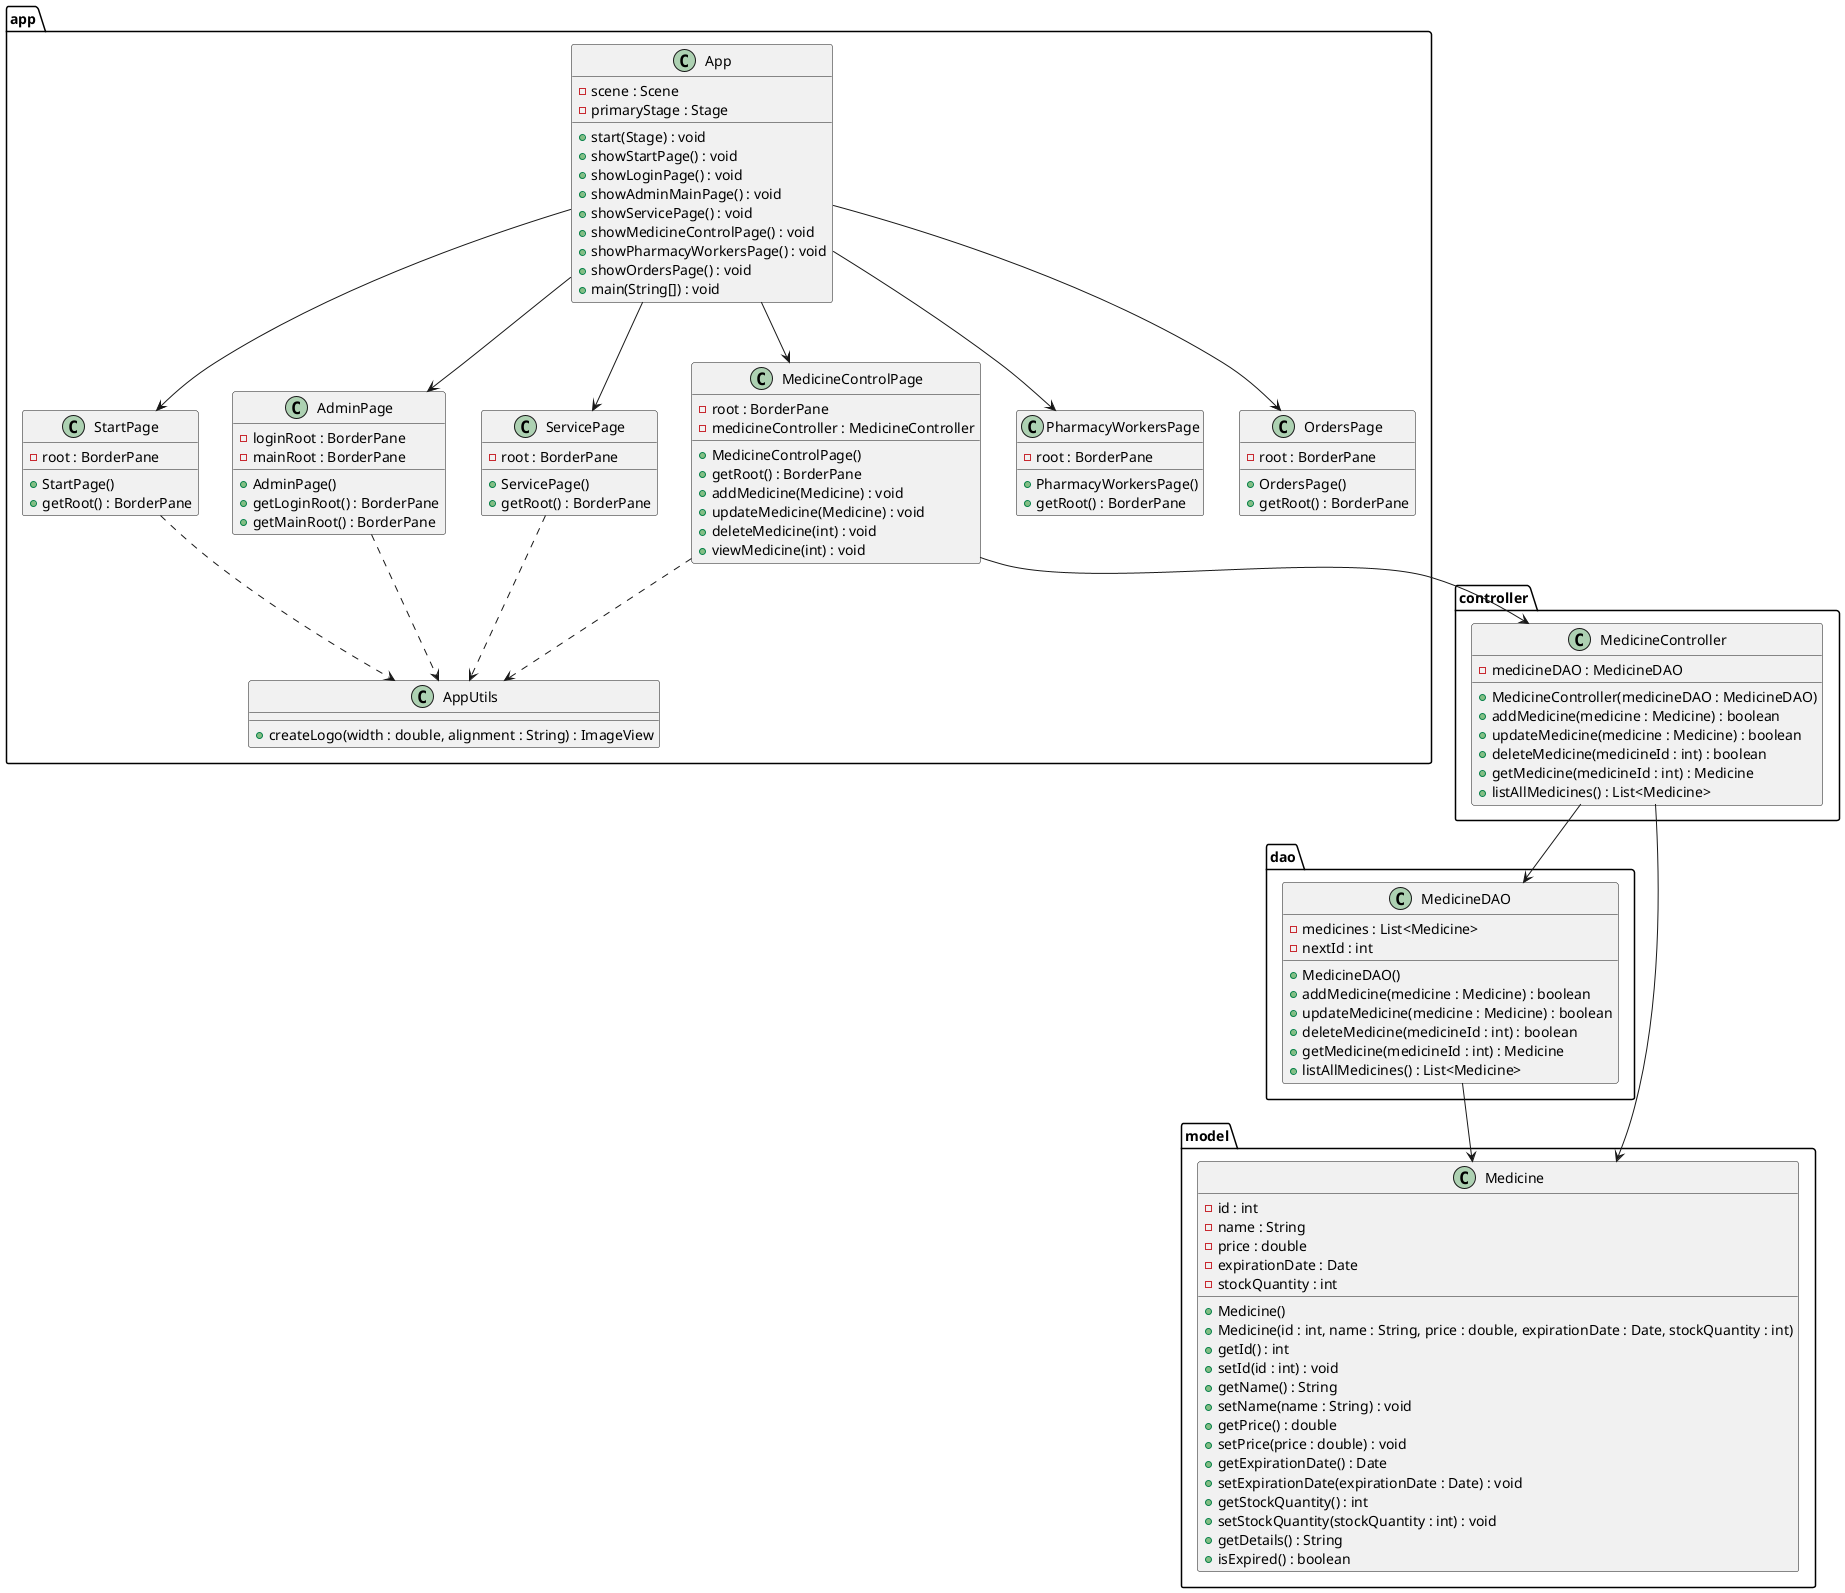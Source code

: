 @startuml

package app {
    class App {
        - scene : Scene
        - primaryStage : Stage
        + start(Stage) : void
        + showStartPage() : void
        + showLoginPage() : void
        + showAdminMainPage() : void
        + showServicePage() : void
        + showMedicineControlPage() : void
        + showPharmacyWorkersPage() : void
        + showOrdersPage() : void
        + main(String[]) : void
    }

    class StartPage {
        - root : BorderPane
        + StartPage()
        + getRoot() : BorderPane
    }

    class AdminPage {
        - loginRoot : BorderPane
        - mainRoot : BorderPane
        + AdminPage()
        + getLoginRoot() : BorderPane
        + getMainRoot() : BorderPane
    }

    class ServicePage {
        - root : BorderPane
        + ServicePage()
        + getRoot() : BorderPane
    }

    class MedicineControlPage {
        - root : BorderPane
        - medicineController : MedicineController
        + MedicineControlPage()
        + getRoot() : BorderPane
        + addMedicine(Medicine) : void
        + updateMedicine(Medicine) : void
        + deleteMedicine(int) : void
        + viewMedicine(int) : void
    }

    class PharmacyWorkersPage {
        - root : BorderPane
        + PharmacyWorkersPage()
        + getRoot() : BorderPane
    }

    class OrdersPage {
        - root : BorderPane
        + OrdersPage()
        + getRoot() : BorderPane
    }

    class AppUtils {
        + createLogo(width : double, alignment : String) : ImageView
    }
}

package controller {
    class MedicineController {
        - medicineDAO : MedicineDAO
        + MedicineController(medicineDAO : MedicineDAO)
        + addMedicine(medicine : Medicine) : boolean
        + updateMedicine(medicine : Medicine) : boolean
        + deleteMedicine(medicineId : int) : boolean
        + getMedicine(medicineId : int) : Medicine
        + listAllMedicines() : List<Medicine>
    }
}

package dao {
    class MedicineDAO {
        - medicines : List<Medicine>
        - nextId : int
        + MedicineDAO()
        + addMedicine(medicine : Medicine) : boolean
        + updateMedicine(medicine : Medicine) : boolean
        + deleteMedicine(medicineId : int) : boolean
        + getMedicine(medicineId : int) : Medicine
        + listAllMedicines() : List<Medicine>
    }
}

package model {
    class Medicine {
        - id : int
        - name : String
        - price : double
        - expirationDate : Date
        - stockQuantity : int
        + Medicine()
        + Medicine(id : int, name : String, price : double, expirationDate : Date, stockQuantity : int)
        + getId() : int
        + setId(id : int) : void
        + getName() : String
        + setName(name : String) : void
        + getPrice() : double
        + setPrice(price : double) : void
        + getExpirationDate() : Date
        + setExpirationDate(expirationDate : Date) : void
        + getStockQuantity() : int
        + setStockQuantity(stockQuantity : int) : void
        + getDetails() : String
        + isExpired() : boolean
    }
}

' Relationships
App --> StartPage
App --> AdminPage
App --> ServicePage
App --> MedicineControlPage
App --> PharmacyWorkersPage
App --> OrdersPage

StartPage ..> AppUtils
AdminPage ..> AppUtils
ServicePage ..> AppUtils
MedicineControlPage ..> AppUtils

MedicineControlPage --> controller.MedicineController
controller.MedicineController --> dao.MedicineDAO
controller.MedicineController --> model.Medicine
dao.MedicineDAO --> model.Medicine

@enduml